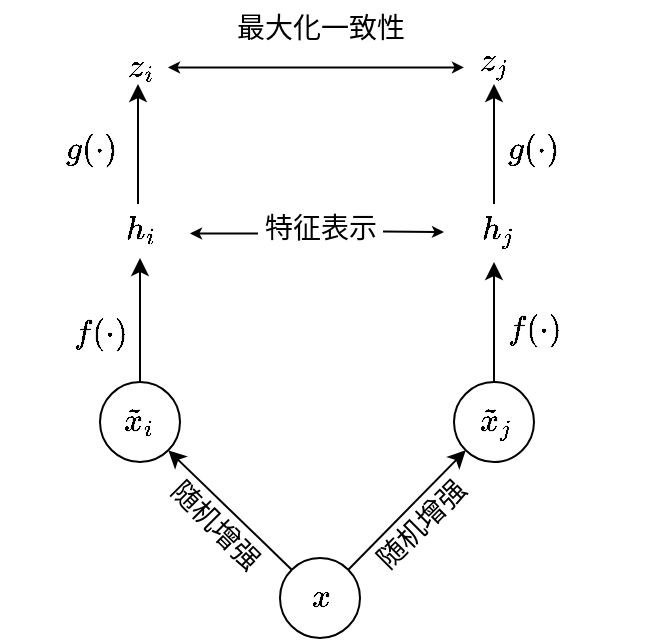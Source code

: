 <mxfile version="26.1.1">
  <diagram name="Page-1" id="BeTOv0LpF-9Sh6fO2DPC">
    <mxGraphModel dx="779" dy="434" grid="1" gridSize="10" guides="1" tooltips="1" connect="1" arrows="1" fold="1" page="1" pageScale="1" pageWidth="850" pageHeight="1100" math="1" shadow="0">
      <root>
        <mxCell id="0" />
        <mxCell id="1" parent="0" />
        <mxCell id="q50XB33TsU1wGVF2jd2y-8" style="rounded=0;orthogonalLoop=1;jettySize=auto;html=1;exitX=0.5;exitY=0;exitDx=0;exitDy=0;entryX=0.5;entryY=1;entryDx=0;entryDy=0;" edge="1" parent="1" source="tTBhliybLuTIgKMnyGti-1">
          <mxGeometry relative="1" as="geometry">
            <mxPoint x="250" y="309" as="targetPoint" />
          </mxGeometry>
        </mxCell>
        <mxCell id="tTBhliybLuTIgKMnyGti-1" value="" style="ellipse;whiteSpace=wrap;html=1;aspect=fixed;" parent="1" vertex="1">
          <mxGeometry x="230" y="371" width="40" height="40" as="geometry" />
        </mxCell>
        <mxCell id="tTBhliybLuTIgKMnyGti-3" value="\(\tilde{x}_i\)" style="text;whiteSpace=wrap;fontSize=14;fontStyle=1" parent="1" vertex="1">
          <mxGeometry x="240" y="376" width="20" height="30" as="geometry" />
        </mxCell>
        <mxCell id="q50XB33TsU1wGVF2jd2y-9" style="edgeStyle=orthogonalEdgeStyle;rounded=0;orthogonalLoop=1;jettySize=auto;html=1;exitX=0.5;exitY=0;exitDx=0;exitDy=0;entryX=0.5;entryY=1;entryDx=0;entryDy=0;" edge="1" parent="1" source="tTBhliybLuTIgKMnyGti-4">
          <mxGeometry relative="1" as="geometry">
            <mxPoint x="427" y="311" as="targetPoint" />
          </mxGeometry>
        </mxCell>
        <mxCell id="tTBhliybLuTIgKMnyGti-4" value="" style="ellipse;whiteSpace=wrap;html=1;aspect=fixed;" parent="1" vertex="1">
          <mxGeometry x="407" y="371" width="40" height="40" as="geometry" />
        </mxCell>
        <mxCell id="tTBhliybLuTIgKMnyGti-5" value="$$\tilde{x}_j$$" style="text;whiteSpace=wrap;fontSize=14;fontStyle=1" parent="1" vertex="1">
          <mxGeometry x="418" y="362" width="20" height="40" as="geometry" />
        </mxCell>
        <mxCell id="tTBhliybLuTIgKMnyGti-9" style="rounded=0;orthogonalLoop=1;jettySize=auto;html=1;exitX=0;exitY=0;exitDx=0;exitDy=0;entryX=1;entryY=1;entryDx=0;entryDy=0;" parent="1" source="tTBhliybLuTIgKMnyGti-6" target="tTBhliybLuTIgKMnyGti-1" edge="1">
          <mxGeometry relative="1" as="geometry" />
        </mxCell>
        <mxCell id="tTBhliybLuTIgKMnyGti-12" style="rounded=0;orthogonalLoop=1;jettySize=auto;html=1;exitX=1;exitY=0;exitDx=0;exitDy=0;entryX=0;entryY=1;entryDx=0;entryDy=0;" parent="1" source="tTBhliybLuTIgKMnyGti-6" target="tTBhliybLuTIgKMnyGti-4" edge="1">
          <mxGeometry relative="1" as="geometry" />
        </mxCell>
        <mxCell id="tTBhliybLuTIgKMnyGti-6" value="" style="ellipse;whiteSpace=wrap;html=1;aspect=fixed;" parent="1" vertex="1">
          <mxGeometry x="320" y="459" width="40" height="40" as="geometry" />
        </mxCell>
        <mxCell id="tTBhliybLuTIgKMnyGti-7" value="$$x$$" style="text;whiteSpace=wrap;fontSize=14;fontStyle=1" parent="1" vertex="1">
          <mxGeometry x="334" y="449" width="20" height="40" as="geometry" />
        </mxCell>
        <mxCell id="tTBhliybLuTIgKMnyGti-13" value="&lt;span&gt;&lt;font style=&quot;font-size: 14px;&quot;&gt;随机增强&lt;/font&gt;&lt;/span&gt;" style="text;html=1;align=center;verticalAlign=middle;resizable=0;points=[];autosize=1;strokeColor=none;fillColor=none;fontFamily=宋体;fontStyle=0;rotation=-45;" parent="1" vertex="1">
          <mxGeometry x="351" y="428" width="80" height="30" as="geometry" />
        </mxCell>
        <mxCell id="q50XB33TsU1wGVF2jd2y-1" value="&lt;span&gt;&lt;font style=&quot;font-size: 14px;&quot;&gt;随机增强&lt;/font&gt;&lt;/span&gt;" style="text;html=1;align=center;verticalAlign=middle;resizable=0;points=[];autosize=1;strokeColor=none;fillColor=none;fontFamily=宋体;fontStyle=0;rotation=45;" vertex="1" parent="1">
          <mxGeometry x="247" y="428" width="80" height="30" as="geometry" />
        </mxCell>
        <mxCell id="q50XB33TsU1wGVF2jd2y-2" value="$$h_i$$" style="text;html=1;align=center;verticalAlign=middle;resizable=0;points=[];autosize=1;strokeColor=none;fillColor=none;fontSize=14;fontStyle=1" vertex="1" parent="1">
          <mxGeometry x="215" y="280" width="70" height="30" as="geometry" />
        </mxCell>
        <mxCell id="q50XB33TsU1wGVF2jd2y-7" value="$$h_j$$" style="text;html=1;align=center;verticalAlign=middle;resizable=0;points=[];autosize=1;strokeColor=none;fillColor=none;fontSize=14;fontStyle=1" vertex="1" parent="1">
          <mxGeometry x="393" y="280" width="70" height="30" as="geometry" />
        </mxCell>
        <mxCell id="q50XB33TsU1wGVF2jd2y-19" value="&lt;span&gt;\(f(\cdot)\)&lt;/span&gt;" style="text;html=1;align=center;verticalAlign=middle;resizable=0;points=[];autosize=1;strokeColor=none;fillColor=none;fontSize=14;" vertex="1" parent="1">
          <mxGeometry x="190" y="332" width="80" height="30" as="geometry" />
        </mxCell>
        <mxCell id="q50XB33TsU1wGVF2jd2y-20" value="&lt;span&gt;\(f(\cdot)\)&lt;/span&gt;" style="text;html=1;align=center;verticalAlign=middle;resizable=0;points=[];autosize=1;strokeColor=none;fillColor=none;fontSize=14;" vertex="1" parent="1">
          <mxGeometry x="407" y="330" width="80" height="30" as="geometry" />
        </mxCell>
        <mxCell id="q50XB33TsU1wGVF2jd2y-21" value="&lt;font&gt;特征表示&lt;/font&gt;" style="text;html=1;align=center;verticalAlign=middle;resizable=0;points=[];autosize=1;strokeColor=none;fillColor=none;fontFamily=宋体;fontSize=14;" vertex="1" parent="1">
          <mxGeometry x="300" y="280" width="80" height="30" as="geometry" />
        </mxCell>
        <mxCell id="q50XB33TsU1wGVF2jd2y-22" value="" style="endArrow=classic;html=1;rounded=0;endSize=3;startSize=3;" edge="1" parent="1">
          <mxGeometry width="50" height="50" relative="1" as="geometry">
            <mxPoint x="371.5" y="295.71" as="sourcePoint" />
            <mxPoint x="402" y="296" as="targetPoint" />
          </mxGeometry>
        </mxCell>
        <mxCell id="q50XB33TsU1wGVF2jd2y-25" value="" style="endArrow=classic;html=1;rounded=0;endSize=3;startSize=3;" edge="1" parent="1">
          <mxGeometry width="50" height="50" relative="1" as="geometry">
            <mxPoint x="309" y="296.71" as="sourcePoint" />
            <mxPoint x="275" y="296.71" as="targetPoint" />
          </mxGeometry>
        </mxCell>
        <mxCell id="q50XB33TsU1wGVF2jd2y-27" value="&lt;span&gt;\(g(\cdot)\)&lt;/span&gt;" style="text;html=1;align=center;verticalAlign=middle;resizable=0;points=[];autosize=1;strokeColor=none;fillColor=none;fontSize=14;" vertex="1" parent="1">
          <mxGeometry x="180" y="240" width="90" height="30" as="geometry" />
        </mxCell>
        <mxCell id="q50XB33TsU1wGVF2jd2y-28" style="edgeStyle=orthogonalEdgeStyle;rounded=0;orthogonalLoop=1;jettySize=auto;html=1;exitX=0.5;exitY=0;exitDx=0;exitDy=0;entryX=0.5;entryY=1;entryDx=0;entryDy=0;" edge="1" parent="1">
          <mxGeometry relative="1" as="geometry">
            <mxPoint x="427" y="282" as="sourcePoint" />
            <mxPoint x="427" y="222" as="targetPoint" />
          </mxGeometry>
        </mxCell>
        <mxCell id="q50XB33TsU1wGVF2jd2y-29" style="edgeStyle=orthogonalEdgeStyle;rounded=0;orthogonalLoop=1;jettySize=auto;html=1;exitX=0.5;exitY=0;exitDx=0;exitDy=0;entryX=0.5;entryY=1;entryDx=0;entryDy=0;" edge="1" parent="1">
          <mxGeometry relative="1" as="geometry">
            <mxPoint x="249" y="282" as="sourcePoint" />
            <mxPoint x="249" y="222" as="targetPoint" />
          </mxGeometry>
        </mxCell>
        <mxCell id="q50XB33TsU1wGVF2jd2y-30" value="&lt;span&gt;\(g(\cdot)\)&lt;/span&gt;" style="text;html=1;align=center;verticalAlign=middle;resizable=0;points=[];autosize=1;strokeColor=none;fillColor=none;fontSize=14;" vertex="1" parent="1">
          <mxGeometry x="401" y="240" width="90" height="30" as="geometry" />
        </mxCell>
        <mxCell id="q50XB33TsU1wGVF2jd2y-32" value="$$z_i$$" style="text;html=1;align=center;verticalAlign=middle;resizable=0;points=[];autosize=1;strokeColor=none;fillColor=none;fontSize=14;fontStyle=1" vertex="1" parent="1">
          <mxGeometry x="215" y="198" width="70" height="30" as="geometry" />
        </mxCell>
        <mxCell id="q50XB33TsU1wGVF2jd2y-33" value="$$z_j$$" style="text;html=1;align=center;verticalAlign=middle;resizable=0;points=[];autosize=1;strokeColor=none;fillColor=none;fontSize=14;fontStyle=1" vertex="1" parent="1">
          <mxGeometry x="392" y="196" width="70" height="30" as="geometry" />
        </mxCell>
        <mxCell id="q50XB33TsU1wGVF2jd2y-35" value="&lt;font&gt;最大化一致性&lt;/font&gt;" style="text;html=1;align=center;verticalAlign=middle;resizable=0;points=[];autosize=1;strokeColor=none;fillColor=none;fontFamily=宋体;fontSize=14;" vertex="1" parent="1">
          <mxGeometry x="285" y="180" width="110" height="30" as="geometry" />
        </mxCell>
        <mxCell id="q50XB33TsU1wGVF2jd2y-38" value="" style="endArrow=classic;startArrow=classic;html=1;rounded=0;endSize=3;startSize=3;" edge="1" parent="1">
          <mxGeometry width="50" height="50" relative="1" as="geometry">
            <mxPoint x="264" y="213.71" as="sourcePoint" />
            <mxPoint x="412" y="213.71" as="targetPoint" />
          </mxGeometry>
        </mxCell>
      </root>
    </mxGraphModel>
  </diagram>
</mxfile>

